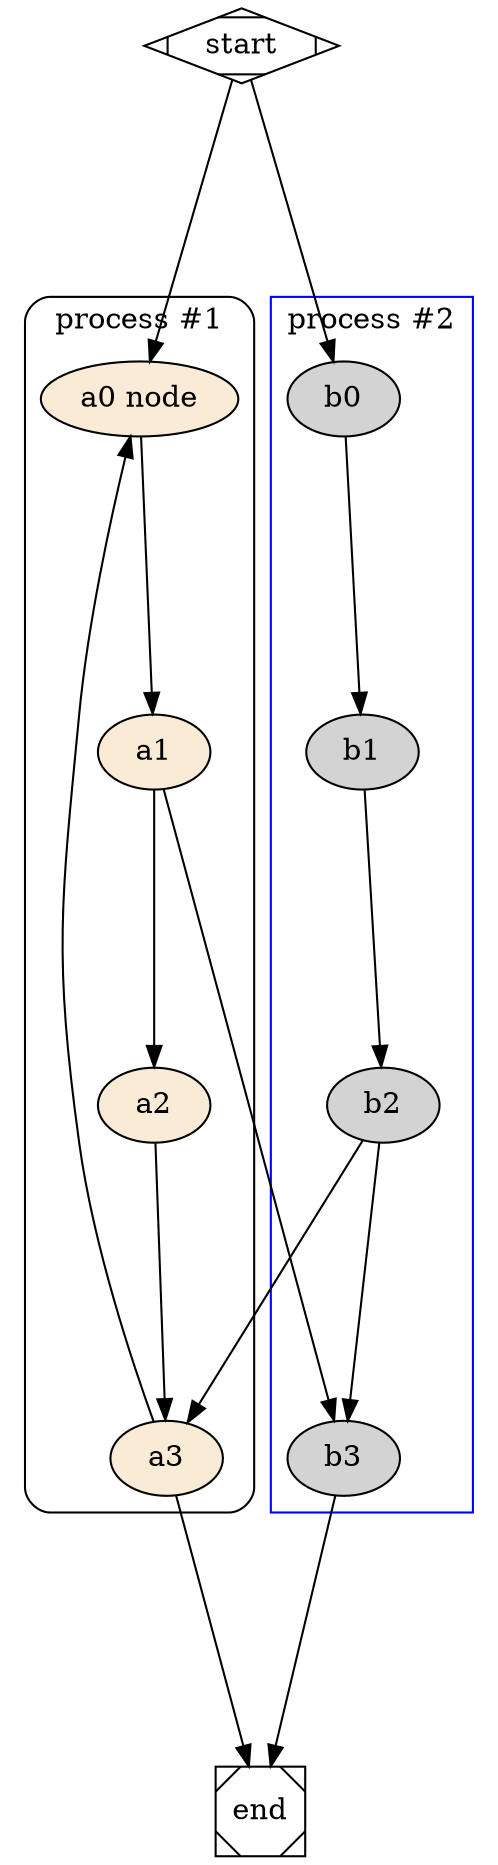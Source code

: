 digraph G {

    compund = true;
    ranksep = "1.8 equally";

    subgraph cluster_0 { // must name cluster_something, otherwise no group box
        style=rounded;
        color=black;    // box border color
        node [style=filled, fillcolor=antiquewhite, shape = ellipse];
        edge[color = black];
        a0 [label="a0 node"];
        a0 -> a1 -> a2 -> a3;
        label = "process #1";
    }

    subgraph cluster_1 {
        node [style=filled];
        b0 -> b1 -> b2 -> b3;
        label = "process #2";
        color=blue;
    }
    start -> a0;
    start -> b0;
    a1 -> b3;
    b2 -> a3;
    a3 -> a0;
    a3 -> end;
    b3 -> end;

    start [shape=Mdiamond];
    end [shape=Msquare];
}
